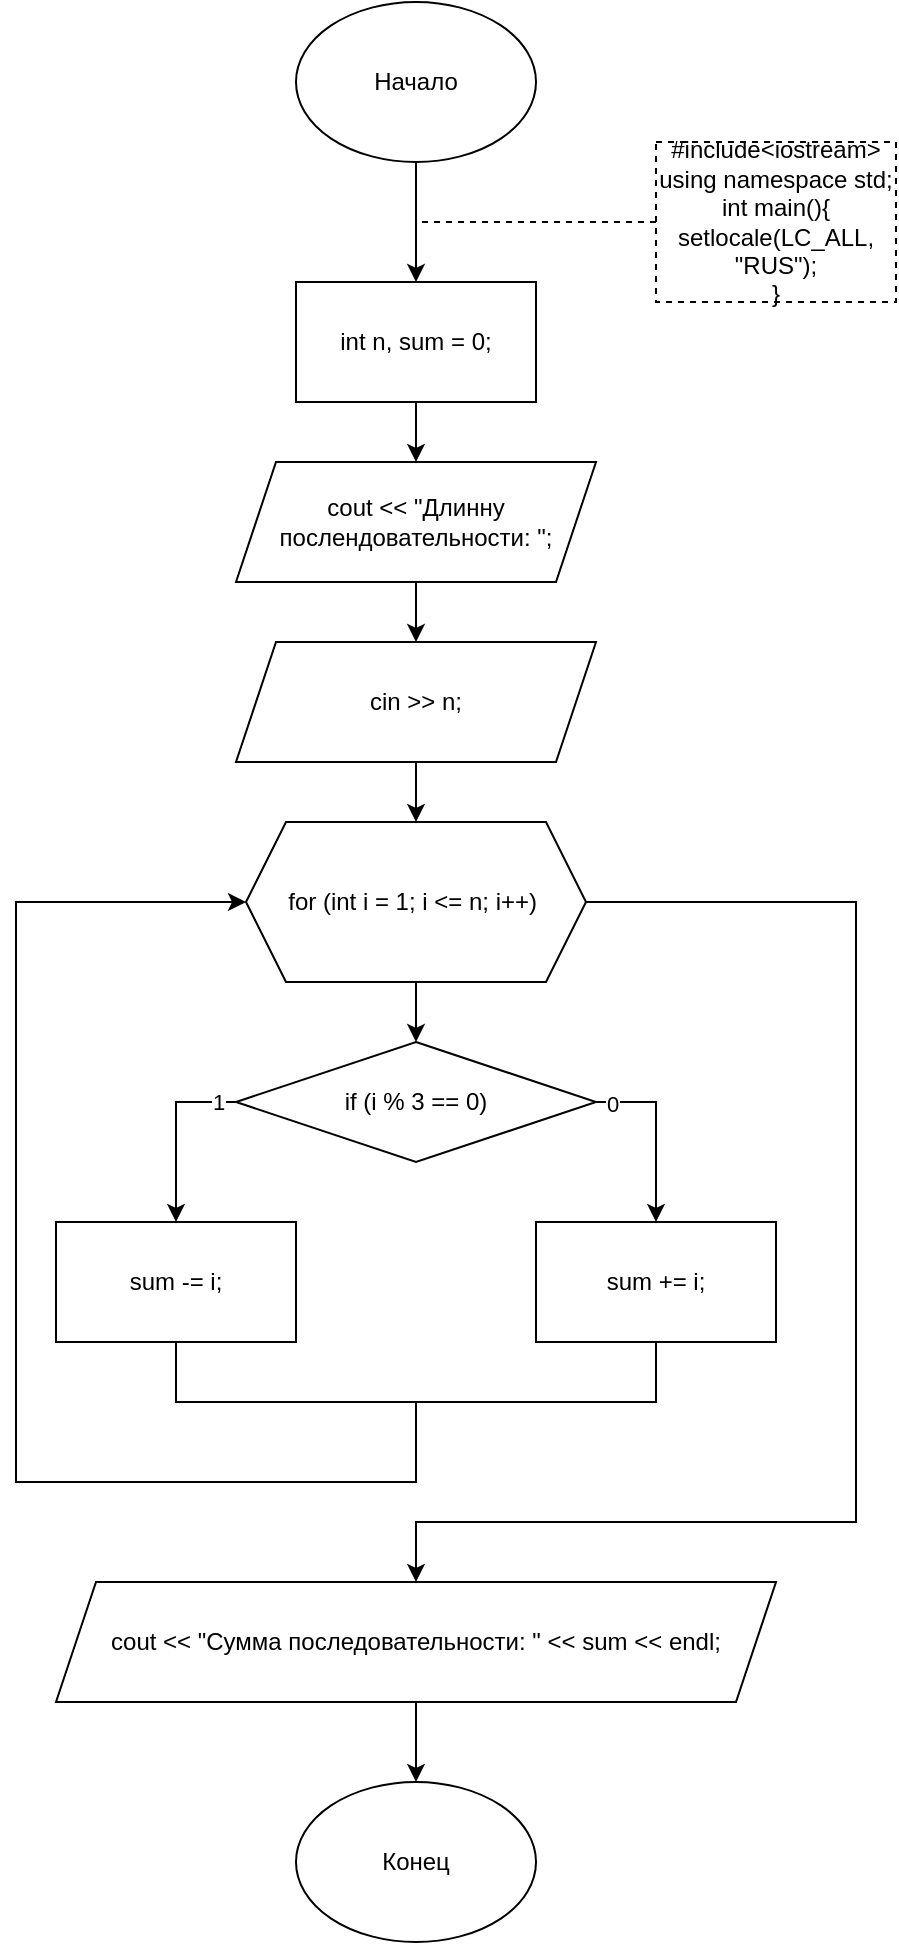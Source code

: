 <mxfile version="15.7.3" type="device"><diagram id="2QgneE1mms39q75W6FHQ" name="Страница 1"><mxGraphModel dx="1296" dy="1065" grid="1" gridSize="10" guides="1" tooltips="1" connect="1" arrows="1" fold="1" page="1" pageScale="1" pageWidth="1654" pageHeight="2336" math="0" shadow="0"><root><mxCell id="0"/><mxCell id="1" parent="0"/><mxCell id="BvyfrZmmjk3_FsSoCzbj-1" value="" style="edgeStyle=orthogonalEdgeStyle;rounded=0;orthogonalLoop=1;jettySize=auto;html=1;" edge="1" parent="1" source="BvyfrZmmjk3_FsSoCzbj-2" target="BvyfrZmmjk3_FsSoCzbj-3"><mxGeometry relative="1" as="geometry"/></mxCell><mxCell id="BvyfrZmmjk3_FsSoCzbj-2" value="Начало" style="ellipse;whiteSpace=wrap;html=1;" vertex="1" parent="1"><mxGeometry x="340" y="140" width="120" height="80" as="geometry"/></mxCell><mxCell id="BvyfrZmmjk3_FsSoCzbj-3" value="&lt;span&gt;&#9;&lt;/span&gt;int n, sum = 0;" style="rounded=0;whiteSpace=wrap;html=1;" vertex="1" parent="1"><mxGeometry x="340" y="280" width="120" height="60" as="geometry"/></mxCell><mxCell id="BvyfrZmmjk3_FsSoCzbj-4" value="&lt;div&gt;#include&amp;lt;iostream&amp;gt;&lt;/div&gt;&lt;div&gt;using namespace std;&lt;/div&gt;&lt;div&gt;int main(){&lt;/div&gt;&lt;span&gt;&#9;&lt;/span&gt;setlocale(LC_ALL, &quot;RUS&quot;);&lt;div&gt;}&lt;/div&gt;" style="rounded=0;whiteSpace=wrap;html=1;dashed=1;" vertex="1" parent="1"><mxGeometry x="520" y="210" width="120" height="80" as="geometry"/></mxCell><mxCell id="BvyfrZmmjk3_FsSoCzbj-5" value="" style="endArrow=none;dashed=1;html=1;rounded=0;exitX=0;exitY=0.5;exitDx=0;exitDy=0;" edge="1" parent="1" source="BvyfrZmmjk3_FsSoCzbj-4"><mxGeometry width="50" height="50" relative="1" as="geometry"><mxPoint x="390" y="570" as="sourcePoint"/><mxPoint x="400" y="250" as="targetPoint"/></mxGeometry></mxCell><mxCell id="BvyfrZmmjk3_FsSoCzbj-6" value="" style="edgeStyle=orthogonalEdgeStyle;rounded=0;orthogonalLoop=1;jettySize=auto;html=1;" edge="1" parent="1" source="BvyfrZmmjk3_FsSoCzbj-7" target="BvyfrZmmjk3_FsSoCzbj-18"><mxGeometry relative="1" as="geometry"/></mxCell><mxCell id="BvyfrZmmjk3_FsSoCzbj-7" value="&lt;span&gt;&#9;&lt;/span&gt;cout &amp;lt;&amp;lt; &quot;Длинну послендовательности: &quot;;" style="shape=parallelogram;perimeter=parallelogramPerimeter;whiteSpace=wrap;html=1;fixedSize=1;" vertex="1" parent="1"><mxGeometry x="310" y="370" width="180" height="60" as="geometry"/></mxCell><mxCell id="BvyfrZmmjk3_FsSoCzbj-8" style="edgeStyle=orthogonalEdgeStyle;rounded=0;orthogonalLoop=1;jettySize=auto;html=1;entryX=0.5;entryY=0;entryDx=0;entryDy=0;" edge="1" parent="1" source="BvyfrZmmjk3_FsSoCzbj-10" target="BvyfrZmmjk3_FsSoCzbj-13"><mxGeometry relative="1" as="geometry"><Array as="points"><mxPoint x="620" y="590"/><mxPoint x="620" y="900"/><mxPoint x="400" y="900"/></Array></mxGeometry></mxCell><mxCell id="BvyfrZmmjk3_FsSoCzbj-20" value="" style="edgeStyle=orthogonalEdgeStyle;rounded=0;orthogonalLoop=1;jettySize=auto;html=1;" edge="1" parent="1" source="BvyfrZmmjk3_FsSoCzbj-10" target="BvyfrZmmjk3_FsSoCzbj-19"><mxGeometry relative="1" as="geometry"/></mxCell><mxCell id="BvyfrZmmjk3_FsSoCzbj-10" value="&lt;span&gt;&#9;&lt;/span&gt;for (int i = 1; i &amp;lt;= n; i++)&amp;nbsp;" style="shape=hexagon;perimeter=hexagonPerimeter2;whiteSpace=wrap;html=1;fixedSize=1;" vertex="1" parent="1"><mxGeometry x="315" y="550" width="170" height="80" as="geometry"/></mxCell><mxCell id="BvyfrZmmjk3_FsSoCzbj-12" value="" style="edgeStyle=orthogonalEdgeStyle;rounded=0;orthogonalLoop=1;jettySize=auto;html=1;" edge="1" parent="1" source="BvyfrZmmjk3_FsSoCzbj-13" target="BvyfrZmmjk3_FsSoCzbj-14"><mxGeometry relative="1" as="geometry"/></mxCell><mxCell id="BvyfrZmmjk3_FsSoCzbj-13" value="&lt;span&gt;&#9;&lt;/span&gt;cout &amp;lt;&amp;lt; &quot;Сумма последовательности: &quot; &amp;lt;&amp;lt; sum &amp;lt;&amp;lt; endl;" style="shape=parallelogram;perimeter=parallelogramPerimeter;whiteSpace=wrap;html=1;fixedSize=1;" vertex="1" parent="1"><mxGeometry x="220" y="930" width="360" height="60" as="geometry"/></mxCell><mxCell id="BvyfrZmmjk3_FsSoCzbj-14" value="Конец" style="ellipse;whiteSpace=wrap;html=1;" vertex="1" parent="1"><mxGeometry x="340" y="1030" width="120" height="80" as="geometry"/></mxCell><mxCell id="BvyfrZmmjk3_FsSoCzbj-15" value="" style="edgeStyle=orthogonalEdgeStyle;rounded=0;orthogonalLoop=1;jettySize=auto;html=1;exitX=0.5;exitY=1;exitDx=0;exitDy=0;" edge="1" parent="1" source="BvyfrZmmjk3_FsSoCzbj-3" target="BvyfrZmmjk3_FsSoCzbj-7"><mxGeometry relative="1" as="geometry"><mxPoint x="400" y="350" as="sourcePoint"/></mxGeometry></mxCell><mxCell id="BvyfrZmmjk3_FsSoCzbj-16" style="edgeStyle=orthogonalEdgeStyle;rounded=0;orthogonalLoop=1;jettySize=auto;html=1;entryX=0.5;entryY=0;entryDx=0;entryDy=0;" edge="1" parent="1" target="BvyfrZmmjk3_FsSoCzbj-10"><mxGeometry relative="1" as="geometry"><mxPoint x="400" y="520" as="sourcePoint"/></mxGeometry></mxCell><mxCell id="BvyfrZmmjk3_FsSoCzbj-18" value="&lt;span&gt;&#9;&lt;/span&gt;cin &amp;gt;&amp;gt; n;" style="shape=parallelogram;perimeter=parallelogramPerimeter;whiteSpace=wrap;html=1;fixedSize=1;" vertex="1" parent="1"><mxGeometry x="310" y="460" width="180" height="60" as="geometry"/></mxCell><mxCell id="BvyfrZmmjk3_FsSoCzbj-23" style="edgeStyle=orthogonalEdgeStyle;rounded=0;orthogonalLoop=1;jettySize=auto;html=1;entryX=0.5;entryY=0;entryDx=0;entryDy=0;exitX=0;exitY=0.5;exitDx=0;exitDy=0;" edge="1" parent="1" source="BvyfrZmmjk3_FsSoCzbj-19" target="BvyfrZmmjk3_FsSoCzbj-21"><mxGeometry relative="1" as="geometry"/></mxCell><mxCell id="BvyfrZmmjk3_FsSoCzbj-25" value="1" style="edgeLabel;html=1;align=center;verticalAlign=middle;resizable=0;points=[];" vertex="1" connectable="0" parent="BvyfrZmmjk3_FsSoCzbj-23"><mxGeometry x="-0.8" relative="1" as="geometry"><mxPoint as="offset"/></mxGeometry></mxCell><mxCell id="BvyfrZmmjk3_FsSoCzbj-24" style="edgeStyle=orthogonalEdgeStyle;rounded=0;orthogonalLoop=1;jettySize=auto;html=1;entryX=0.5;entryY=0;entryDx=0;entryDy=0;exitX=1;exitY=0.5;exitDx=0;exitDy=0;" edge="1" parent="1" source="BvyfrZmmjk3_FsSoCzbj-19" target="BvyfrZmmjk3_FsSoCzbj-22"><mxGeometry relative="1" as="geometry"/></mxCell><mxCell id="BvyfrZmmjk3_FsSoCzbj-26" value="0" style="edgeLabel;html=1;align=center;verticalAlign=middle;resizable=0;points=[];" vertex="1" connectable="0" parent="BvyfrZmmjk3_FsSoCzbj-24"><mxGeometry x="-0.822" y="-1" relative="1" as="geometry"><mxPoint as="offset"/></mxGeometry></mxCell><mxCell id="BvyfrZmmjk3_FsSoCzbj-19" value="&lt;span&gt;&#9;&#9;&lt;/span&gt;if (i % 3 == 0)" style="rhombus;whiteSpace=wrap;html=1;" vertex="1" parent="1"><mxGeometry x="310" y="660" width="180" height="60" as="geometry"/></mxCell><mxCell id="BvyfrZmmjk3_FsSoCzbj-21" value="&lt;span&gt;&#9;&#9;&#9;&lt;/span&gt;sum -= i;" style="rounded=0;whiteSpace=wrap;html=1;" vertex="1" parent="1"><mxGeometry x="220" y="750" width="120" height="60" as="geometry"/></mxCell><mxCell id="BvyfrZmmjk3_FsSoCzbj-22" value="&lt;span&gt;&#9;&#9;&#9;&lt;/span&gt;sum += i;" style="rounded=0;whiteSpace=wrap;html=1;" vertex="1" parent="1"><mxGeometry x="460" y="750" width="120" height="60" as="geometry"/></mxCell><mxCell id="BvyfrZmmjk3_FsSoCzbj-27" value="" style="endArrow=none;html=1;rounded=0;exitX=0.5;exitY=1;exitDx=0;exitDy=0;entryX=0.5;entryY=1;entryDx=0;entryDy=0;" edge="1" parent="1" source="BvyfrZmmjk3_FsSoCzbj-21" target="BvyfrZmmjk3_FsSoCzbj-22"><mxGeometry width="50" height="50" relative="1" as="geometry"><mxPoint x="490" y="720" as="sourcePoint"/><mxPoint x="540" y="670" as="targetPoint"/><Array as="points"><mxPoint x="280" y="840"/><mxPoint x="520" y="840"/></Array></mxGeometry></mxCell><mxCell id="BvyfrZmmjk3_FsSoCzbj-28" value="" style="endArrow=classic;html=1;rounded=0;entryX=0;entryY=0.5;entryDx=0;entryDy=0;" edge="1" parent="1" target="BvyfrZmmjk3_FsSoCzbj-10"><mxGeometry width="50" height="50" relative="1" as="geometry"><mxPoint x="400" y="840" as="sourcePoint"/><mxPoint x="540" y="820" as="targetPoint"/><Array as="points"><mxPoint x="400" y="880"/><mxPoint x="200" y="880"/><mxPoint x="200" y="590"/></Array></mxGeometry></mxCell></root></mxGraphModel></diagram></mxfile>